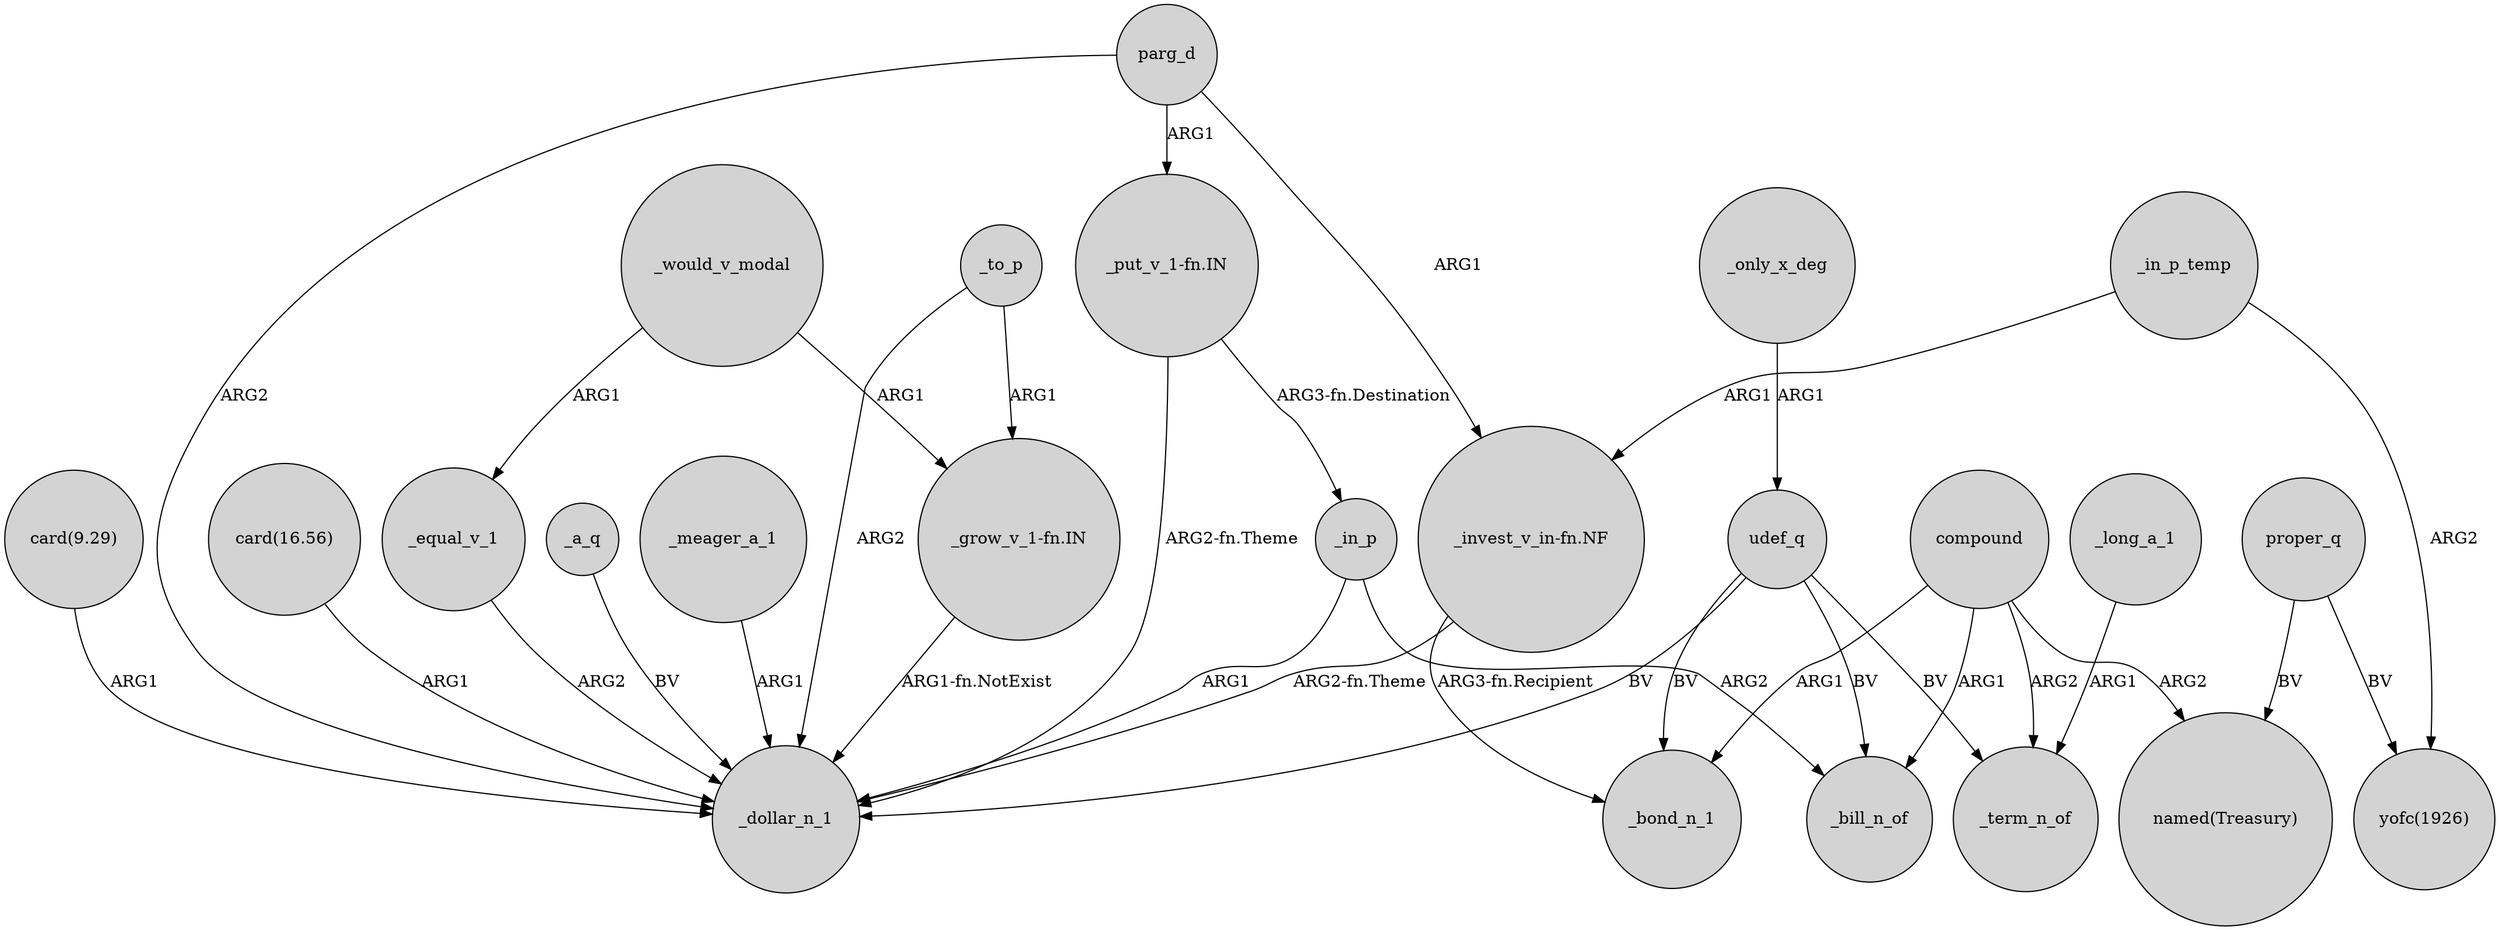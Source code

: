 digraph {
	node [shape=circle style=filled]
	_only_x_deg -> udef_q [label=ARG1]
	parg_d -> "_put_v_1-fn.IN" [label=ARG1]
	compound -> "named(Treasury)" [label=ARG2]
	proper_q -> "yofc(1926)" [label=BV]
	_to_p -> _dollar_n_1 [label=ARG2]
	"_grow_v_1-fn.IN" -> _dollar_n_1 [label="ARG1-fn.NotExist"]
	compound -> _bill_n_of [label=ARG1]
	compound -> _term_n_of [label=ARG2]
	_equal_v_1 -> _dollar_n_1 [label=ARG2]
	compound -> _bond_n_1 [label=ARG1]
	"card(16.56)" -> _dollar_n_1 [label=ARG1]
	"_put_v_1-fn.IN" -> _in_p [label="ARG3-fn.Destination"]
	udef_q -> _bill_n_of [label=BV]
	"_invest_v_in-fn.NF" -> _bond_n_1 [label="ARG3-fn.Recipient"]
	_in_p_temp -> "yofc(1926)" [label=ARG2]
	_in_p_temp -> "_invest_v_in-fn.NF" [label=ARG1]
	_a_q -> _dollar_n_1 [label=BV]
	"_put_v_1-fn.IN" -> _dollar_n_1 [label="ARG2-fn.Theme"]
	"card(9.29)" -> _dollar_n_1 [label=ARG1]
	_in_p -> _bill_n_of [label=ARG2]
	_meager_a_1 -> _dollar_n_1 [label=ARG1]
	udef_q -> _bond_n_1 [label=BV]
	_to_p -> "_grow_v_1-fn.IN" [label=ARG1]
	udef_q -> _term_n_of [label=BV]
	_would_v_modal -> _equal_v_1 [label=ARG1]
	proper_q -> "named(Treasury)" [label=BV]
	parg_d -> _dollar_n_1 [label=ARG2]
	_in_p -> _dollar_n_1 [label=ARG1]
	_would_v_modal -> "_grow_v_1-fn.IN" [label=ARG1]
	parg_d -> "_invest_v_in-fn.NF" [label=ARG1]
	_long_a_1 -> _term_n_of [label=ARG1]
	udef_q -> _dollar_n_1 [label=BV]
	"_invest_v_in-fn.NF" -> _dollar_n_1 [label="ARG2-fn.Theme"]
}
